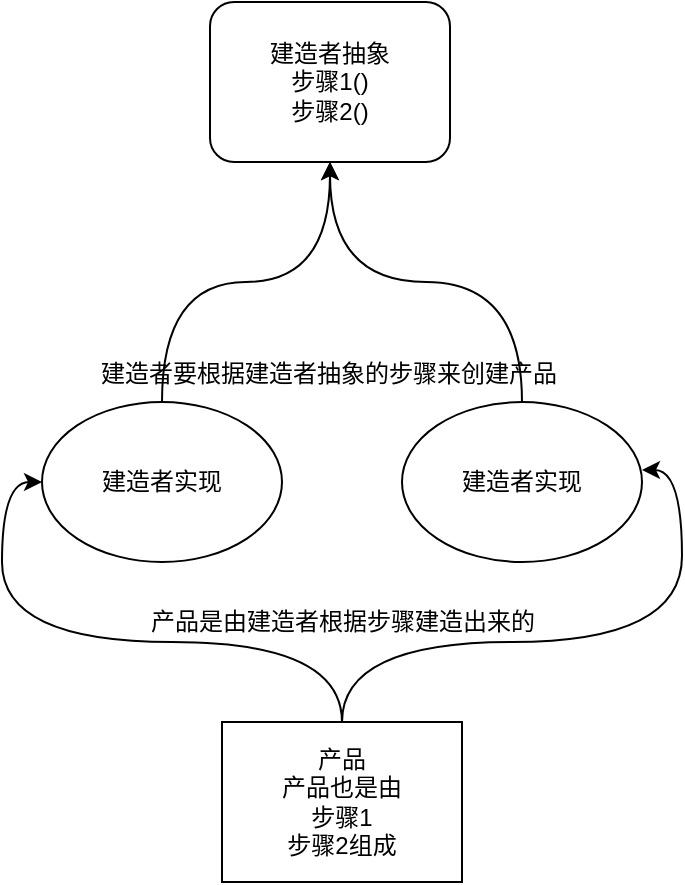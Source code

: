 <mxfile version="13.1.9" type="github">
  <diagram id="5IieXqA3bNdBaU_08Idm" name="第 1 页">
    <mxGraphModel dx="1422" dy="771" grid="1" gridSize="10" guides="1" tooltips="1" connect="1" arrows="1" fold="1" page="1" pageScale="1" pageWidth="827" pageHeight="1169" math="0" shadow="0">
      <root>
        <mxCell id="0" />
        <mxCell id="1" parent="0" />
        <mxCell id="3Wj96zlhxrtbAhl88Sn9-1" value="建造者抽象&lt;br&gt;步骤1()&lt;br&gt;步骤2()" style="rounded=1;whiteSpace=wrap;html=1;" vertex="1" parent="1">
          <mxGeometry x="294" y="240" width="120" height="80" as="geometry" />
        </mxCell>
        <mxCell id="3Wj96zlhxrtbAhl88Sn9-10" style="edgeStyle=orthogonalEdgeStyle;curved=1;rounded=0;orthogonalLoop=1;jettySize=auto;html=1;entryX=0;entryY=0.5;entryDx=0;entryDy=0;" edge="1" parent="1" source="3Wj96zlhxrtbAhl88Sn9-2" target="3Wj96zlhxrtbAhl88Sn9-3">
          <mxGeometry relative="1" as="geometry" />
        </mxCell>
        <mxCell id="3Wj96zlhxrtbAhl88Sn9-11" style="edgeStyle=orthogonalEdgeStyle;curved=1;rounded=0;orthogonalLoop=1;jettySize=auto;html=1;entryX=1;entryY=0.425;entryDx=0;entryDy=0;entryPerimeter=0;" edge="1" parent="1" source="3Wj96zlhxrtbAhl88Sn9-2" target="3Wj96zlhxrtbAhl88Sn9-5">
          <mxGeometry relative="1" as="geometry" />
        </mxCell>
        <mxCell id="3Wj96zlhxrtbAhl88Sn9-2" value="产品&lt;br&gt;产品也是由&lt;br&gt;步骤1&lt;br&gt;步骤2组成" style="rounded=0;whiteSpace=wrap;html=1;" vertex="1" parent="1">
          <mxGeometry x="300" y="600" width="120" height="80" as="geometry" />
        </mxCell>
        <mxCell id="3Wj96zlhxrtbAhl88Sn9-7" style="edgeStyle=orthogonalEdgeStyle;curved=1;rounded=0;orthogonalLoop=1;jettySize=auto;html=1;entryX=0.5;entryY=1;entryDx=0;entryDy=0;" edge="1" parent="1" source="3Wj96zlhxrtbAhl88Sn9-3" target="3Wj96zlhxrtbAhl88Sn9-1">
          <mxGeometry relative="1" as="geometry" />
        </mxCell>
        <mxCell id="3Wj96zlhxrtbAhl88Sn9-3" value="建造者实现" style="ellipse;whiteSpace=wrap;html=1;" vertex="1" parent="1">
          <mxGeometry x="210" y="440" width="120" height="80" as="geometry" />
        </mxCell>
        <mxCell id="3Wj96zlhxrtbAhl88Sn9-8" style="edgeStyle=orthogonalEdgeStyle;curved=1;rounded=0;orthogonalLoop=1;jettySize=auto;html=1;entryX=0.5;entryY=1;entryDx=0;entryDy=0;" edge="1" parent="1" source="3Wj96zlhxrtbAhl88Sn9-5" target="3Wj96zlhxrtbAhl88Sn9-1">
          <mxGeometry relative="1" as="geometry" />
        </mxCell>
        <mxCell id="3Wj96zlhxrtbAhl88Sn9-5" value="建造者实现" style="ellipse;whiteSpace=wrap;html=1;" vertex="1" parent="1">
          <mxGeometry x="390" y="440" width="120" height="80" as="geometry" />
        </mxCell>
        <mxCell id="3Wj96zlhxrtbAhl88Sn9-9" value="建造者要根据建造者抽象的步骤来创建产品" style="text;html=1;align=center;verticalAlign=middle;resizable=0;points=[];autosize=1;" vertex="1" parent="1">
          <mxGeometry x="233" y="416" width="240" height="20" as="geometry" />
        </mxCell>
        <mxCell id="3Wj96zlhxrtbAhl88Sn9-12" value="产品是由建造者根据步骤建造出来的" style="text;html=1;align=center;verticalAlign=middle;resizable=0;points=[];autosize=1;" vertex="1" parent="1">
          <mxGeometry x="255" y="540" width="210" height="20" as="geometry" />
        </mxCell>
      </root>
    </mxGraphModel>
  </diagram>
</mxfile>
